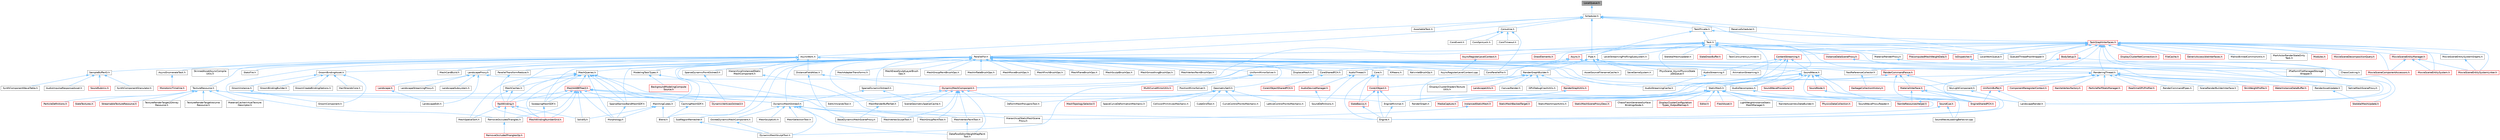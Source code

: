 digraph "LocalQueue.h"
{
 // INTERACTIVE_SVG=YES
 // LATEX_PDF_SIZE
  bgcolor="transparent";
  edge [fontname=Helvetica,fontsize=10,labelfontname=Helvetica,labelfontsize=10];
  node [fontname=Helvetica,fontsize=10,shape=box,height=0.2,width=0.4];
  Node1 [id="Node000001",label="LocalQueue.h",height=0.2,width=0.4,color="gray40", fillcolor="grey60", style="filled", fontcolor="black",tooltip=" "];
  Node1 -> Node2 [id="edge1_Node000001_Node000002",dir="back",color="steelblue1",style="solid",tooltip=" "];
  Node2 [id="Node000002",label="Scheduler.h",height=0.2,width=0.4,color="grey40", fillcolor="white", style="filled",URL="$d7/d7f/Scheduler_8h.html",tooltip=" "];
  Node2 -> Node3 [id="edge2_Node000002_Node000003",dir="back",color="steelblue1",style="solid",tooltip=" "];
  Node3 [id="Node000003",label="AsyncWork.h",height=0.2,width=0.4,color="grey40", fillcolor="white", style="filled",URL="$da/d9a/AsyncWork_8h.html",tooltip=" "];
  Node3 -> Node4 [id="edge3_Node000003_Node000004",dir="back",color="steelblue1",style="solid",tooltip=" "];
  Node4 [id="Node000004",label="AnimationStreaming.h",height=0.2,width=0.4,color="grey40", fillcolor="white", style="filled",URL="$d5/d44/AnimationStreaming_8h.html",tooltip=" "];
  Node3 -> Node5 [id="edge4_Node000003_Node000005",dir="back",color="steelblue1",style="solid",tooltip=" "];
  Node5 [id="Node000005",label="AsyncEnumerateTask.h",height=0.2,width=0.4,color="grey40", fillcolor="white", style="filled",URL="$d5/d71/AsyncEnumerateTask_8h.html",tooltip=" "];
  Node5 -> Node6 [id="edge5_Node000005_Node000006",dir="back",color="steelblue1",style="solid",tooltip=" "];
  Node6 [id="Node000006",label="MonotonicTimeline.h",height=0.2,width=0.4,color="red", fillcolor="#FFF0F0", style="filled",URL="$d9/dfd/MonotonicTimeline_8h.html",tooltip=" "];
  Node3 -> Node8 [id="edge6_Node000003_Node000008",dir="back",color="steelblue1",style="solid",tooltip=" "];
  Node8 [id="Node000008",label="AudioDecompress.h",height=0.2,width=0.4,color="grey40", fillcolor="white", style="filled",URL="$d9/dfd/AudioDecompress_8h.html",tooltip=" "];
  Node8 -> Node9 [id="edge7_Node000008_Node000009",dir="back",color="steelblue1",style="solid",tooltip=" "];
  Node9 [id="Node000009",label="SoundWaveProxyReader.h",height=0.2,width=0.4,color="grey40", fillcolor="white", style="filled",URL="$d1/d23/SoundWaveProxyReader_8h.html",tooltip=" "];
  Node3 -> Node10 [id="edge8_Node000003_Node000010",dir="back",color="steelblue1",style="solid",tooltip=" "];
  Node10 [id="Node000010",label="AudioStreaming.h",height=0.2,width=0.4,color="grey40", fillcolor="white", style="filled",URL="$db/d37/AudioStreaming_8h.html",tooltip=" "];
  Node10 -> Node11 [id="edge9_Node000010_Node000011",dir="back",color="steelblue1",style="solid",tooltip=" "];
  Node11 [id="Node000011",label="AudioStreamingCache.h",height=0.2,width=0.4,color="grey40", fillcolor="white", style="filled",URL="$d2/dc1/AudioStreamingCache_8h.html",tooltip=" "];
  Node3 -> Node11 [id="edge10_Node000003_Node000011",dir="back",color="steelblue1",style="solid",tooltip=" "];
  Node3 -> Node12 [id="edge11_Node000003_Node000012",dir="back",color="steelblue1",style="solid",tooltip=" "];
  Node12 [id="Node000012",label="Core.h",height=0.2,width=0.4,color="grey40", fillcolor="white", style="filled",URL="$d6/dd7/Core_8h.html",tooltip=" "];
  Node12 -> Node13 [id="edge12_Node000012_Node000013",dir="back",color="steelblue1",style="solid",tooltip=" "];
  Node13 [id="Node000013",label="CoreUObject.h",height=0.2,width=0.4,color="red", fillcolor="#FFF0F0", style="filled",URL="$d0/ded/CoreUObject_8h.html",tooltip=" "];
  Node13 -> Node14 [id="edge13_Node000013_Node000014",dir="back",color="steelblue1",style="solid",tooltip=" "];
  Node14 [id="Node000014",label="Engine.h",height=0.2,width=0.4,color="grey40", fillcolor="white", style="filled",URL="$d1/d34/Public_2Engine_8h.html",tooltip=" "];
  Node13 -> Node15 [id="edge14_Node000013_Node000015",dir="back",color="steelblue1",style="solid",tooltip=" "];
  Node15 [id="Node000015",label="EngineMinimal.h",height=0.2,width=0.4,color="grey40", fillcolor="white", style="filled",URL="$d0/d2c/EngineMinimal_8h.html",tooltip=" "];
  Node15 -> Node14 [id="edge15_Node000015_Node000014",dir="back",color="steelblue1",style="solid",tooltip=" "];
  Node13 -> Node16 [id="edge16_Node000013_Node000016",dir="back",color="steelblue1",style="solid",tooltip=" "];
  Node16 [id="Node000016",label="SlateBasics.h",height=0.2,width=0.4,color="red", fillcolor="#FFF0F0", style="filled",URL="$da/d2f/SlateBasics_8h.html",tooltip=" "];
  Node16 -> Node14 [id="edge17_Node000016_Node000014",dir="back",color="steelblue1",style="solid",tooltip=" "];
  Node12 -> Node14 [id="edge18_Node000012_Node000014",dir="back",color="steelblue1",style="solid",tooltip=" "];
  Node12 -> Node16 [id="edge19_Node000012_Node000016",dir="back",color="steelblue1",style="solid",tooltip=" "];
  Node3 -> Node21 [id="edge20_Node000003_Node000021",dir="back",color="steelblue1",style="solid",tooltip=" "];
  Node21 [id="Node000021",label="CoreSharedPCH.h",height=0.2,width=0.4,color="grey40", fillcolor="white", style="filled",URL="$d8/de5/CoreSharedPCH_8h.html",tooltip=" "];
  Node21 -> Node22 [id="edge21_Node000021_Node000022",dir="back",color="steelblue1",style="solid",tooltip=" "];
  Node22 [id="Node000022",label="CoreUObjectSharedPCH.h",height=0.2,width=0.4,color="red", fillcolor="#FFF0F0", style="filled",URL="$de/d2f/CoreUObjectSharedPCH_8h.html",tooltip=" "];
  Node3 -> Node26 [id="edge22_Node000003_Node000026",dir="back",color="steelblue1",style="solid",tooltip=" "];
  Node26 [id="Node000026",label="DistanceFieldAtlas.h",height=0.2,width=0.4,color="grey40", fillcolor="white", style="filled",URL="$df/def/DistanceFieldAtlas_8h.html",tooltip=" "];
  Node26 -> Node27 [id="edge23_Node000026_Node000027",dir="back",color="steelblue1",style="solid",tooltip=" "];
  Node27 [id="Node000027",label="BaseDynamicMeshSceneProxy.h",height=0.2,width=0.4,color="grey40", fillcolor="white", style="filled",URL="$d2/dee/BaseDynamicMeshSceneProxy_8h.html",tooltip=" "];
  Node26 -> Node28 [id="edge24_Node000026_Node000028",dir="back",color="steelblue1",style="solid",tooltip=" "];
  Node28 [id="Node000028",label="DynamicMeshComponent.h",height=0.2,width=0.4,color="red", fillcolor="#FFF0F0", style="filled",URL="$d8/d66/DynamicMeshComponent_8h.html",tooltip=" "];
  Node28 -> Node29 [id="edge25_Node000028_Node000029",dir="back",color="steelblue1",style="solid",tooltip=" "];
  Node29 [id="Node000029",label="DataflowEditorWeightMapPaint\lTool.h",height=0.2,width=0.4,color="grey40", fillcolor="white", style="filled",URL="$db/d46/DataflowEditorWeightMapPaintTool_8h.html",tooltip=" "];
  Node28 -> Node30 [id="edge26_Node000028_Node000030",dir="back",color="steelblue1",style="solid",tooltip=" "];
  Node30 [id="Node000030",label="DeformMeshPolygonsTool.h",height=0.2,width=0.4,color="grey40", fillcolor="white", style="filled",URL="$db/d72/DeformMeshPolygonsTool_8h.html",tooltip=" "];
  Node28 -> Node38 [id="edge27_Node000028_Node000038",dir="back",color="steelblue1",style="solid",tooltip=" "];
  Node38 [id="Node000038",label="EditUVIslandsTool.h",height=0.2,width=0.4,color="grey40", fillcolor="white", style="filled",URL="$d0/de4/EditUVIslandsTool_8h.html",tooltip=" "];
  Node28 -> Node39 [id="edge28_Node000028_Node000039",dir="back",color="steelblue1",style="solid",tooltip=" "];
  Node39 [id="Node000039",label="MeshGroupPaintTool.h",height=0.2,width=0.4,color="grey40", fillcolor="white", style="filled",URL="$dd/d04/MeshGroupPaintTool_8h.html",tooltip=" "];
  Node28 -> Node40 [id="edge29_Node000028_Node000040",dir="back",color="steelblue1",style="solid",tooltip=" "];
  Node40 [id="Node000040",label="MeshRenderBufferSet.h",height=0.2,width=0.4,color="grey40", fillcolor="white", style="filled",URL="$de/dc2/MeshRenderBufferSet_8h.html",tooltip=" "];
  Node40 -> Node27 [id="edge30_Node000040_Node000027",dir="back",color="steelblue1",style="solid",tooltip=" "];
  Node28 -> Node45 [id="edge31_Node000028_Node000045",dir="back",color="steelblue1",style="solid",tooltip=" "];
  Node45 [id="Node000045",label="MeshVertexPaintTool.h",height=0.2,width=0.4,color="grey40", fillcolor="white", style="filled",URL="$db/d74/MeshVertexPaintTool_8h.html",tooltip=" "];
  Node45 -> Node29 [id="edge32_Node000045_Node000029",dir="back",color="steelblue1",style="solid",tooltip=" "];
  Node28 -> Node46 [id="edge33_Node000028_Node000046",dir="back",color="steelblue1",style="solid",tooltip=" "];
  Node46 [id="Node000046",label="MeshVertexSculptTool.h",height=0.2,width=0.4,color="grey40", fillcolor="white", style="filled",URL="$dc/da6/MeshVertexSculptTool_8h.html",tooltip=" "];
  Node28 -> Node99 [id="edge34_Node000028_Node000099",dir="back",color="steelblue1",style="solid",tooltip=" "];
  Node99 [id="Node000099",label="SceneGeometrySpatialCache.h",height=0.2,width=0.4,color="grey40", fillcolor="white", style="filled",URL="$d6/d6f/SceneGeometrySpatialCache_8h.html",tooltip=" "];
  Node3 -> Node100 [id="edge35_Node000003_Node000100",dir="back",color="steelblue1",style="solid",tooltip=" "];
  Node100 [id="Node000100",label="GroomBindingAsset.h",height=0.2,width=0.4,color="grey40", fillcolor="white", style="filled",URL="$de/d26/GroomBindingAsset_8h.html",tooltip=" "];
  Node100 -> Node101 [id="edge36_Node000100_Node000101",dir="back",color="steelblue1",style="solid",tooltip=" "];
  Node101 [id="Node000101",label="GroomBindingBuilder.h",height=0.2,width=0.4,color="grey40", fillcolor="white", style="filled",URL="$d2/d2f/GroomBindingBuilder_8h.html",tooltip=" "];
  Node100 -> Node102 [id="edge37_Node000100_Node000102",dir="back",color="steelblue1",style="solid",tooltip=" "];
  Node102 [id="Node000102",label="GroomComponent.h",height=0.2,width=0.4,color="grey40", fillcolor="white", style="filled",URL="$de/d2e/GroomComponent_8h.html",tooltip=" "];
  Node100 -> Node103 [id="edge38_Node000100_Node000103",dir="back",color="steelblue1",style="solid",tooltip=" "];
  Node103 [id="Node000103",label="GroomCreateBindingOptions.h",height=0.2,width=0.4,color="grey40", fillcolor="white", style="filled",URL="$d5/dba/GroomCreateBindingOptions_8h.html",tooltip=" "];
  Node100 -> Node104 [id="edge39_Node000100_Node000104",dir="back",color="steelblue1",style="solid",tooltip=" "];
  Node104 [id="Node000104",label="GroomInstance.h",height=0.2,width=0.4,color="grey40", fillcolor="white", style="filled",URL="$dd/d47/GroomInstance_8h.html",tooltip=" "];
  Node104 -> Node102 [id="edge40_Node000104_Node000102",dir="back",color="steelblue1",style="solid",tooltip=" "];
  Node100 -> Node105 [id="edge41_Node000100_Node000105",dir="back",color="steelblue1",style="solid",tooltip=" "];
  Node105 [id="Node000105",label="HairStrandsCore.h",height=0.2,width=0.4,color="grey40", fillcolor="white", style="filled",URL="$d7/def/HairStrandsCore_8h.html",tooltip=" "];
  Node3 -> Node106 [id="edge42_Node000003_Node000106",dir="back",color="steelblue1",style="solid",tooltip=" "];
  Node106 [id="Node000106",label="HierarchicalInstancedStatic\lMeshComponent.h",height=0.2,width=0.4,color="grey40", fillcolor="white", style="filled",URL="$d3/ddb/HierarchicalInstancedStaticMeshComponent_8h.html",tooltip=" "];
  Node106 -> Node107 [id="edge43_Node000106_Node000107",dir="back",color="steelblue1",style="solid",tooltip=" "];
  Node107 [id="Node000107",label="HierarchicalStaticMeshScene\lProxy.h",height=0.2,width=0.4,color="grey40", fillcolor="white", style="filled",URL="$d3/d4d/HierarchicalStaticMeshSceneProxy_8h.html",tooltip=" "];
  Node3 -> Node108 [id="edge44_Node000003_Node000108",dir="back",color="steelblue1",style="solid",tooltip=" "];
  Node108 [id="Node000108",label="LandscapeProxy.h",height=0.2,width=0.4,color="grey40", fillcolor="white", style="filled",URL="$db/dae/LandscapeProxy_8h.html",tooltip=" "];
  Node108 -> Node109 [id="edge45_Node000108_Node000109",dir="back",color="steelblue1",style="solid",tooltip=" "];
  Node109 [id="Node000109",label="Landscape.h",height=0.2,width=0.4,color="red", fillcolor="#FFF0F0", style="filled",URL="$d5/dd6/Landscape_8h.html",tooltip=" "];
  Node109 -> Node110 [id="edge46_Node000109_Node000110",dir="back",color="steelblue1",style="solid",tooltip=" "];
  Node110 [id="Node000110",label="LandscapeEdit.h",height=0.2,width=0.4,color="grey40", fillcolor="white", style="filled",URL="$df/d61/LandscapeEdit_8h.html",tooltip=" "];
  Node108 -> Node110 [id="edge47_Node000108_Node000110",dir="back",color="steelblue1",style="solid",tooltip=" "];
  Node108 -> Node115 [id="edge48_Node000108_Node000115",dir="back",color="steelblue1",style="solid",tooltip=" "];
  Node115 [id="Node000115",label="LandscapeRender.h",height=0.2,width=0.4,color="grey40", fillcolor="white", style="filled",URL="$df/d67/LandscapeRender_8h.html",tooltip=" "];
  Node108 -> Node116 [id="edge49_Node000108_Node000116",dir="back",color="steelblue1",style="solid",tooltip=" "];
  Node116 [id="Node000116",label="LandscapeStreamingProxy.h",height=0.2,width=0.4,color="grey40", fillcolor="white", style="filled",URL="$de/d5a/LandscapeStreamingProxy_8h.html",tooltip=" "];
  Node108 -> Node117 [id="edge50_Node000108_Node000117",dir="back",color="steelblue1",style="solid",tooltip=" "];
  Node117 [id="Node000117",label="LandscapeSubsystem.h",height=0.2,width=0.4,color="grey40", fillcolor="white", style="filled",URL="$d7/ddd/LandscapeSubsystem_8h.html",tooltip=" "];
  Node3 -> Node118 [id="edge51_Node000003_Node000118",dir="back",color="steelblue1",style="solid",tooltip=" "];
  Node118 [id="Node000118",label="MeshCardBuild.h",height=0.2,width=0.4,color="grey40", fillcolor="white", style="filled",URL="$d8/df6/MeshCardBuild_8h.html",tooltip=" "];
  Node3 -> Node119 [id="edge52_Node000003_Node000119",dir="back",color="steelblue1",style="solid",tooltip=" "];
  Node119 [id="Node000119",label="ModelingTaskTypes.h",height=0.2,width=0.4,color="grey40", fillcolor="white", style="filled",URL="$d0/dd2/ModelingTaskTypes_8h.html",tooltip=" "];
  Node119 -> Node120 [id="edge53_Node000119_Node000120",dir="back",color="steelblue1",style="solid",tooltip=" "];
  Node120 [id="Node000120",label="BackgroundModelingCompute\lSource.h",height=0.2,width=0.4,color="red", fillcolor="#FFF0F0", style="filled",URL="$d4/da3/BackgroundModelingComputeSource_8h.html",tooltip=" "];
  Node119 -> Node38 [id="edge54_Node000119_Node000038",dir="back",color="steelblue1",style="solid",tooltip=" "];
  Node3 -> Node121 [id="edge55_Node000003_Node000121",dir="back",color="steelblue1",style="solid",tooltip=" "];
  Node121 [id="Node000121",label="RenderAssetUpdate.h",height=0.2,width=0.4,color="grey40", fillcolor="white", style="filled",URL="$df/da4/RenderAssetUpdate_8h.html",tooltip=" "];
  Node121 -> Node122 [id="edge56_Node000121_Node000122",dir="back",color="steelblue1",style="solid",tooltip=" "];
  Node122 [id="Node000122",label="SkeletalMeshUpdate.h",height=0.2,width=0.4,color="red", fillcolor="#FFF0F0", style="filled",URL="$df/d79/SkeletalMeshUpdate_8h.html",tooltip=" "];
  Node3 -> Node124 [id="edge57_Node000003_Node000124",dir="back",color="steelblue1",style="solid",tooltip=" "];
  Node124 [id="Node000124",label="SampleBufferIO.h",height=0.2,width=0.4,color="grey40", fillcolor="white", style="filled",URL="$df/d39/SampleBufferIO_8h.html",tooltip=" "];
  Node124 -> Node125 [id="edge58_Node000124_Node000125",dir="back",color="steelblue1",style="solid",tooltip=" "];
  Node125 [id="Node000125",label="AudioImpulseResponseAsset.h",height=0.2,width=0.4,color="grey40", fillcolor="white", style="filled",URL="$d5/d37/AudioImpulseResponseAsset_8h.html",tooltip=" "];
  Node124 -> Node126 [id="edge59_Node000124_Node000126",dir="back",color="steelblue1",style="solid",tooltip=" "];
  Node126 [id="Node000126",label="SoundSubmix.h",height=0.2,width=0.4,color="red", fillcolor="#FFF0F0", style="filled",URL="$d9/db4/SoundSubmix_8h.html",tooltip=" "];
  Node124 -> Node136 [id="edge60_Node000124_Node000136",dir="back",color="steelblue1",style="solid",tooltip=" "];
  Node136 [id="Node000136",label="SynthComponentGranulator.h",height=0.2,width=0.4,color="grey40", fillcolor="white", style="filled",URL="$d0/d29/SynthComponentGranulator_8h.html",tooltip=" "];
  Node124 -> Node137 [id="edge61_Node000124_Node000137",dir="back",color="steelblue1",style="solid",tooltip=" "];
  Node137 [id="Node000137",label="SynthComponentWaveTable.h",height=0.2,width=0.4,color="grey40", fillcolor="white", style="filled",URL="$d5/d08/SynthComponentWaveTable_8h.html",tooltip=" "];
  Node3 -> Node138 [id="edge62_Node000003_Node000138",dir="back",color="steelblue1",style="solid",tooltip=" "];
  Node138 [id="Node000138",label="SkinnedAssetAsyncCompile\lUtils.h",height=0.2,width=0.4,color="grey40", fillcolor="white", style="filled",URL="$d0/dc7/SkinnedAssetAsyncCompileUtils_8h.html",tooltip=" "];
  Node3 -> Node139 [id="edge63_Node000003_Node000139",dir="back",color="steelblue1",style="solid",tooltip=" "];
  Node139 [id="Node000139",label="SoundWave.h",height=0.2,width=0.4,color="grey40", fillcolor="white", style="filled",URL="$d3/d6d/SoundWave_8h.html",tooltip=" "];
  Node139 -> Node8 [id="edge64_Node000139_Node000008",dir="back",color="steelblue1",style="solid",tooltip=" "];
  Node139 -> Node11 [id="edge65_Node000139_Node000011",dir="back",color="steelblue1",style="solid",tooltip=" "];
  Node139 -> Node15 [id="edge66_Node000139_Node000015",dir="back",color="steelblue1",style="solid",tooltip=" "];
  Node139 -> Node24 [id="edge67_Node000139_Node000024",dir="back",color="steelblue1",style="solid",tooltip=" "];
  Node24 [id="Node000024",label="EngineSharedPCH.h",height=0.2,width=0.4,color="red", fillcolor="#FFF0F0", style="filled",URL="$dc/dbb/EngineSharedPCH_8h.html",tooltip=" "];
  Node139 -> Node140 [id="edge68_Node000139_Node000140",dir="back",color="steelblue1",style="solid",tooltip=" "];
  Node140 [id="Node000140",label="SoundCue.h",height=0.2,width=0.4,color="red", fillcolor="#FFF0F0", style="filled",URL="$d8/d0b/SoundCue_8h.html",tooltip=" "];
  Node140 -> Node14 [id="edge69_Node000140_Node000014",dir="back",color="steelblue1",style="solid",tooltip=" "];
  Node140 -> Node142 [id="edge70_Node000140_Node000142",dir="back",color="steelblue1",style="solid",tooltip=" "];
  Node142 [id="Node000142",label="SoundWaveLoadingBehavior.cpp",height=0.2,width=0.4,color="grey40", fillcolor="white", style="filled",URL="$d7/d95/SoundWaveLoadingBehavior_8cpp.html",tooltip=" "];
  Node139 -> Node143 [id="edge71_Node000139_Node000143",dir="back",color="steelblue1",style="solid",tooltip=" "];
  Node143 [id="Node000143",label="SoundNode.h",height=0.2,width=0.4,color="red", fillcolor="#FFF0F0", style="filled",URL="$da/d8b/SoundNode_8h.html",tooltip=" "];
  Node143 -> Node140 [id="edge72_Node000143_Node000140",dir="back",color="steelblue1",style="solid",tooltip=" "];
  Node139 -> Node142 [id="edge73_Node000139_Node000142",dir="back",color="steelblue1",style="solid",tooltip=" "];
  Node139 -> Node167 [id="edge74_Node000139_Node000167",dir="back",color="steelblue1",style="solid",tooltip=" "];
  Node167 [id="Node000167",label="SoundWaveProcedural.h",height=0.2,width=0.4,color="red", fillcolor="#FFF0F0", style="filled",URL="$d8/d4f/SoundWaveProcedural_8h.html",tooltip=" "];
  Node3 -> Node173 [id="edge75_Node000003_Node000173",dir="back",color="steelblue1",style="solid",tooltip=" "];
  Node173 [id="Node000173",label="StaticMesh.h",height=0.2,width=0.4,color="grey40", fillcolor="white", style="filled",URL="$dc/d8f/StaticMesh_8h.html",tooltip=" "];
  Node173 -> Node174 [id="edge76_Node000173_Node000174",dir="back",color="steelblue1",style="solid",tooltip=" "];
  Node174 [id="Node000174",label="ChaosFleshGenerateSurface\lBindingsNode.h",height=0.2,width=0.4,color="grey40", fillcolor="white", style="filled",URL="$db/dca/ChaosFleshGenerateSurfaceBindingsNode_8h.html",tooltip=" "];
  Node173 -> Node175 [id="edge77_Node000173_Node000175",dir="back",color="steelblue1",style="solid",tooltip=" "];
  Node175 [id="Node000175",label="DisplayClusterConfiguration\lTypes_OutputRemap.h",height=0.2,width=0.4,color="red", fillcolor="#FFF0F0", style="filled",URL="$d9/d4f/DisplayClusterConfigurationTypes__OutputRemap_8h.html",tooltip=" "];
  Node173 -> Node186 [id="edge78_Node000173_Node000186",dir="back",color="steelblue1",style="solid",tooltip=" "];
  Node186 [id="Node000186",label="Editor.h",height=0.2,width=0.4,color="red", fillcolor="#FFF0F0", style="filled",URL="$de/d6e/Editor_8h.html",tooltip=" "];
  Node173 -> Node15 [id="edge79_Node000173_Node000015",dir="back",color="steelblue1",style="solid",tooltip=" "];
  Node173 -> Node24 [id="edge80_Node000173_Node000024",dir="back",color="steelblue1",style="solid",tooltip=" "];
  Node173 -> Node415 [id="edge81_Node000173_Node000415",dir="back",color="steelblue1",style="solid",tooltip=" "];
  Node415 [id="Node000415",label="FleshAsset.h",height=0.2,width=0.4,color="red", fillcolor="#FFF0F0", style="filled",URL="$d7/d5c/FleshAsset_8h.html",tooltip=" "];
  Node173 -> Node423 [id="edge82_Node000173_Node000423",dir="back",color="steelblue1",style="solid",tooltip=" "];
  Node423 [id="Node000423",label="InstancedStaticMesh.h",height=0.2,width=0.4,color="red", fillcolor="#FFF0F0", style="filled",URL="$dd/d89/InstancedStaticMesh_8h.html",tooltip=" "];
  Node423 -> Node107 [id="edge83_Node000423_Node000107",dir="back",color="steelblue1",style="solid",tooltip=" "];
  Node173 -> Node426 [id="edge84_Node000173_Node000426",dir="back",color="steelblue1",style="solid",tooltip=" "];
  Node426 [id="Node000426",label="LightWeightInstanceStatic\lMeshManager.h",height=0.2,width=0.4,color="grey40", fillcolor="white", style="filled",URL="$d4/d75/LightWeightInstanceStaticMeshManager_8h.html",tooltip=" "];
  Node173 -> Node427 [id="edge85_Node000173_Node000427",dir="back",color="steelblue1",style="solid",tooltip=" "];
  Node427 [id="Node000427",label="NaniteAssemblyDataBuilder.h",height=0.2,width=0.4,color="grey40", fillcolor="white", style="filled",URL="$d4/d5c/NaniteAssemblyDataBuilder_8h.html",tooltip=" "];
  Node173 -> Node428 [id="edge86_Node000173_Node000428",dir="back",color="steelblue1",style="solid",tooltip=" "];
  Node428 [id="Node000428",label="NaniteResourcesHelper.h",height=0.2,width=0.4,color="red", fillcolor="#FFF0F0", style="filled",URL="$dc/d48/NaniteResourcesHelper_8h.html",tooltip=" "];
  Node428 -> Node428 [id="edge87_Node000428_Node000428",dir="back",color="steelblue1",style="solid",tooltip=" "];
  Node173 -> Node430 [id="edge88_Node000173_Node000430",dir="back",color="steelblue1",style="solid",tooltip=" "];
  Node430 [id="Node000430",label="PhysicsDataCollection.h",height=0.2,width=0.4,color="red", fillcolor="#FFF0F0", style="filled",URL="$d0/de2/PhysicsDataCollection_8h.html",tooltip=" "];
  Node173 -> Node431 [id="edge89_Node000173_Node000431",dir="back",color="steelblue1",style="solid",tooltip=" "];
  Node431 [id="Node000431",label="StaticMeshBackedTarget.h",height=0.2,width=0.4,color="red", fillcolor="#FFF0F0", style="filled",URL="$db/d72/StaticMeshBackedTarget_8h.html",tooltip=" "];
  Node173 -> Node432 [id="edge90_Node000173_Node000432",dir="back",color="steelblue1",style="solid",tooltip=" "];
  Node432 [id="Node000432",label="StaticMeshImportUtils.h",height=0.2,width=0.4,color="grey40", fillcolor="white", style="filled",URL="$df/db9/StaticMeshImportUtils_8h.html",tooltip=" "];
  Node173 -> Node433 [id="edge91_Node000173_Node000433",dir="back",color="steelblue1",style="solid",tooltip=" "];
  Node433 [id="Node000433",label="StaticMeshSceneProxyDesc.h",height=0.2,width=0.4,color="red", fillcolor="#FFF0F0", style="filled",URL="$d0/d31/StaticMeshSceneProxyDesc_8h.html",tooltip=" "];
  Node3 -> Node435 [id="edge92_Node000003_Node000435",dir="back",color="steelblue1",style="solid",tooltip=" "];
  Node435 [id="Node000435",label="StatsFile.h",height=0.2,width=0.4,color="grey40", fillcolor="white", style="filled",URL="$d7/d3b/StatsFile_8h.html",tooltip=" "];
  Node3 -> Node436 [id="edge93_Node000003_Node000436",dir="back",color="steelblue1",style="solid",tooltip=" "];
  Node436 [id="Node000436",label="TextureResource.h",height=0.2,width=0.4,color="grey40", fillcolor="white", style="filled",URL="$dd/df3/TextureResource_8h.html",tooltip=" "];
  Node436 -> Node14 [id="edge94_Node000436_Node000014",dir="back",color="steelblue1",style="solid",tooltip=" "];
  Node436 -> Node15 [id="edge95_Node000436_Node000015",dir="back",color="steelblue1",style="solid",tooltip=" "];
  Node436 -> Node24 [id="edge96_Node000436_Node000024",dir="back",color="steelblue1",style="solid",tooltip=" "];
  Node436 -> Node437 [id="edge97_Node000436_Node000437",dir="back",color="steelblue1",style="solid",tooltip=" "];
  Node437 [id="Node000437",label="MaterialCacheVirtualTexture\lDescriptor.h",height=0.2,width=0.4,color="grey40", fillcolor="white", style="filled",URL="$d7/d4c/MaterialCacheVirtualTextureDescriptor_8h.html",tooltip=" "];
  Node436 -> Node438 [id="edge98_Node000436_Node000438",dir="back",color="steelblue1",style="solid",tooltip=" "];
  Node438 [id="Node000438",label="ParticleDefinitions.h",height=0.2,width=0.4,color="red", fillcolor="#FFF0F0", style="filled",URL="$db/dde/ParticleDefinitions_8h.html",tooltip=" "];
  Node436 -> Node439 [id="edge99_Node000436_Node000439",dir="back",color="steelblue1",style="solid",tooltip=" "];
  Node439 [id="Node000439",label="SlateTextures.h",height=0.2,width=0.4,color="red", fillcolor="#FFF0F0", style="filled",URL="$df/d06/SlateTextures_8h.html",tooltip=" "];
  Node436 -> Node443 [id="edge100_Node000436_Node000443",dir="back",color="steelblue1",style="solid",tooltip=" "];
  Node443 [id="Node000443",label="StreamableTextureResource.h",height=0.2,width=0.4,color="red", fillcolor="#FFF0F0", style="filled",URL="$dd/d72/StreamableTextureResource_8h.html",tooltip=" "];
  Node436 -> Node445 [id="edge101_Node000436_Node000445",dir="back",color="steelblue1",style="solid",tooltip=" "];
  Node445 [id="Node000445",label="TextureRenderTarget2DArray\lResource.h",height=0.2,width=0.4,color="grey40", fillcolor="white", style="filled",URL="$dc/df2/TextureRenderTarget2DArrayResource_8h.html",tooltip=" "];
  Node436 -> Node446 [id="edge102_Node000436_Node000446",dir="back",color="steelblue1",style="solid",tooltip=" "];
  Node446 [id="Node000446",label="TextureRenderTargetVolume\lResource.h",height=0.2,width=0.4,color="grey40", fillcolor="white", style="filled",URL="$d0/df7/TextureRenderTargetVolumeResource_8h.html",tooltip=" "];
  Node2 -> Node447 [id="edge103_Node000002_Node000447",dir="back",color="steelblue1",style="solid",tooltip=" "];
  Node447 [id="Node000447",label="AwaitableTask.h",height=0.2,width=0.4,color="grey40", fillcolor="white", style="filled",URL="$d0/de4/AwaitableTask_8h.html",tooltip=" "];
  Node2 -> Node448 [id="edge104_Node000002_Node000448",dir="back",color="steelblue1",style="solid",tooltip=" "];
  Node448 [id="Node000448",label="Coroutine.h",height=0.2,width=0.4,color="grey40", fillcolor="white", style="filled",URL="$d9/dfc/Coroutine_8h.html",tooltip=" "];
  Node448 -> Node449 [id="edge105_Node000448_Node000449",dir="back",color="steelblue1",style="solid",tooltip=" "];
  Node449 [id="Node000449",label="CoroEvent.h",height=0.2,width=0.4,color="grey40", fillcolor="white", style="filled",URL="$d3/d4f/CoroEvent_8h.html",tooltip=" "];
  Node448 -> Node450 [id="edge106_Node000448_Node000450",dir="back",color="steelblue1",style="solid",tooltip=" "];
  Node450 [id="Node000450",label="CoroParallelFor.h",height=0.2,width=0.4,color="grey40", fillcolor="white", style="filled",URL="$d2/d05/CoroParallelFor_8h.html",tooltip=" "];
  Node448 -> Node451 [id="edge107_Node000448_Node000451",dir="back",color="steelblue1",style="solid",tooltip=" "];
  Node451 [id="Node000451",label="CoroSpinLock.h",height=0.2,width=0.4,color="grey40", fillcolor="white", style="filled",URL="$dc/db7/CoroSpinLock_8h.html",tooltip=" "];
  Node448 -> Node452 [id="edge108_Node000448_Node000452",dir="back",color="steelblue1",style="solid",tooltip=" "];
  Node452 [id="Node000452",label="CoroTimeout.h",height=0.2,width=0.4,color="grey40", fillcolor="white", style="filled",URL="$d5/d68/CoroTimeout_8h.html",tooltip=" "];
  Node2 -> Node453 [id="edge109_Node000002_Node000453",dir="back",color="steelblue1",style="solid",tooltip=" "];
  Node453 [id="Node000453",label="LocalWorkQueue.h",height=0.2,width=0.4,color="grey40", fillcolor="white", style="filled",URL="$d7/d67/LocalWorkQueue_8h.html",tooltip=" "];
  Node2 -> Node454 [id="edge110_Node000002_Node000454",dir="back",color="steelblue1",style="solid",tooltip=" "];
  Node454 [id="Node000454",label="ParallelFor.h",height=0.2,width=0.4,color="grey40", fillcolor="white", style="filled",URL="$d2/da1/ParallelFor_8h.html",tooltip=" "];
  Node454 -> Node455 [id="edge111_Node000454_Node000455",dir="back",color="steelblue1",style="solid",tooltip=" "];
  Node455 [id="Node000455",label="AsyncRegisterLevelContext.cpp",height=0.2,width=0.4,color="grey40", fillcolor="white", style="filled",URL="$da/df8/AsyncRegisterLevelContext_8cpp.html",tooltip=" "];
  Node454 -> Node456 [id="edge112_Node000454_Node000456",dir="back",color="steelblue1",style="solid",tooltip=" "];
  Node456 [id="Node000456",label="Blend.h",height=0.2,width=0.4,color="grey40", fillcolor="white", style="filled",URL="$d4/d80/Blend_8h.html",tooltip=" "];
  Node454 -> Node457 [id="edge113_Node000454_Node000457",dir="back",color="steelblue1",style="solid",tooltip=" "];
  Node457 [id="Node000457",label="CachingMeshSDF.h",height=0.2,width=0.4,color="grey40", fillcolor="white", style="filled",URL="$d3/de9/CachingMeshSDF_8h.html",tooltip=" "];
  Node457 -> Node456 [id="edge114_Node000457_Node000456",dir="back",color="steelblue1",style="solid",tooltip=" "];
  Node454 -> Node21 [id="edge115_Node000454_Node000021",dir="back",color="steelblue1",style="solid",tooltip=" "];
  Node454 -> Node450 [id="edge116_Node000454_Node000450",dir="back",color="steelblue1",style="solid",tooltip=" "];
  Node454 -> Node458 [id="edge117_Node000454_Node000458",dir="back",color="steelblue1",style="solid",tooltip=" "];
  Node458 [id="Node000458",label="DisplaceMesh.h",height=0.2,width=0.4,color="grey40", fillcolor="white", style="filled",URL="$da/df2/DisplaceMesh_8h.html",tooltip=" "];
  Node454 -> Node459 [id="edge118_Node000454_Node000459",dir="back",color="steelblue1",style="solid",tooltip=" "];
  Node459 [id="Node000459",label="DynamicMeshOctree3.h",height=0.2,width=0.4,color="grey40", fillcolor="white", style="filled",URL="$d8/d9f/DynamicMeshOctree3_8h.html",tooltip=" "];
  Node459 -> Node29 [id="edge119_Node000459_Node000029",dir="back",color="steelblue1",style="solid",tooltip=" "];
  Node459 -> Node460 [id="edge120_Node000459_Node000460",dir="back",color="steelblue1",style="solid",tooltip=" "];
  Node460 [id="Node000460",label="DynamicMeshSculptTool.h",height=0.2,width=0.4,color="grey40", fillcolor="white", style="filled",URL="$d6/d16/DynamicMeshSculptTool_8h.html",tooltip=" "];
  Node459 -> Node39 [id="edge121_Node000459_Node000039",dir="back",color="steelblue1",style="solid",tooltip=" "];
  Node459 -> Node461 [id="edge122_Node000459_Node000461",dir="back",color="steelblue1",style="solid",tooltip=" "];
  Node461 [id="Node000461",label="MeshSculptUtil.h",height=0.2,width=0.4,color="grey40", fillcolor="white", style="filled",URL="$dc/de1/MeshSculptUtil_8h.html",tooltip=" "];
  Node459 -> Node34 [id="edge123_Node000459_Node000034",dir="back",color="steelblue1",style="solid",tooltip=" "];
  Node34 [id="Node000034",label="MeshSelectionTool.h",height=0.2,width=0.4,color="grey40", fillcolor="white", style="filled",URL="$d8/d80/MeshSelectionTool_8h.html",tooltip=" "];
  Node459 -> Node45 [id="edge124_Node000459_Node000045",dir="back",color="steelblue1",style="solid",tooltip=" "];
  Node459 -> Node46 [id="edge125_Node000459_Node000046",dir="back",color="steelblue1",style="solid",tooltip=" "];
  Node459 -> Node462 [id="edge126_Node000459_Node000462",dir="back",color="steelblue1",style="solid",tooltip=" "];
  Node462 [id="Node000462",label="OctreeDynamicMeshComponent.h",height=0.2,width=0.4,color="grey40", fillcolor="white", style="filled",URL="$d9/d19/OctreeDynamicMeshComponent_8h.html",tooltip=" "];
  Node462 -> Node460 [id="edge127_Node000462_Node000460",dir="back",color="steelblue1",style="solid",tooltip=" "];
  Node454 -> Node463 [id="edge128_Node000454_Node000463",dir="back",color="steelblue1",style="solid",tooltip=" "];
  Node463 [id="Node000463",label="FastReferenceCollector.h",height=0.2,width=0.4,color="grey40", fillcolor="white", style="filled",URL="$dd/d44/FastReferenceCollector_8h.html",tooltip=" "];
  Node463 -> Node464 [id="edge129_Node000463_Node000464",dir="back",color="steelblue1",style="solid",tooltip=" "];
  Node464 [id="Node000464",label="GarbageCollectionHistory.h",height=0.2,width=0.4,color="red", fillcolor="#FFF0F0", style="filled",URL="$d5/dee/GarbageCollectionHistory_8h.html",tooltip=" "];
  Node454 -> Node466 [id="edge130_Node000454_Node000466",dir="back",color="steelblue1",style="solid",tooltip=" "];
  Node466 [id="Node000466",label="GeometrySet3.h",height=0.2,width=0.4,color="grey40", fillcolor="white", style="filled",URL="$d2/d39/GeometrySet3_8h.html",tooltip=" "];
  Node466 -> Node467 [id="edge131_Node000466_Node000467",dir="back",color="steelblue1",style="solid",tooltip=" "];
  Node467 [id="Node000467",label="CollisionPrimitivesMechanic.h",height=0.2,width=0.4,color="grey40", fillcolor="white", style="filled",URL="$d7/d16/CollisionPrimitivesMechanic_8h.html",tooltip=" "];
  Node466 -> Node468 [id="edge132_Node000466_Node000468",dir="back",color="steelblue1",style="solid",tooltip=" "];
  Node468 [id="Node000468",label="CubeGridTool.h",height=0.2,width=0.4,color="grey40", fillcolor="white", style="filled",URL="$d3/d38/CubeGridTool_8h.html",tooltip=" "];
  Node466 -> Node469 [id="edge133_Node000466_Node000469",dir="back",color="steelblue1",style="solid",tooltip=" "];
  Node469 [id="Node000469",label="CurveControlPointsMechanic.h",height=0.2,width=0.4,color="grey40", fillcolor="white", style="filled",URL="$d4/d87/CurveControlPointsMechanic_8h.html",tooltip=" "];
  Node466 -> Node30 [id="edge134_Node000466_Node000030",dir="back",color="steelblue1",style="solid",tooltip=" "];
  Node466 -> Node470 [id="edge135_Node000466_Node000470",dir="back",color="steelblue1",style="solid",tooltip=" "];
  Node470 [id="Node000470",label="LatticeControlPointsMechanic.h",height=0.2,width=0.4,color="grey40", fillcolor="white", style="filled",URL="$d5/d7b/LatticeControlPointsMechanic_8h.html",tooltip=" "];
  Node466 -> Node471 [id="edge136_Node000466_Node000471",dir="back",color="steelblue1",style="solid",tooltip=" "];
  Node471 [id="Node000471",label="MeshTopologySelector.h",height=0.2,width=0.4,color="red", fillcolor="#FFF0F0", style="filled",URL="$d1/db0/MeshTopologySelector_8h.html",tooltip=" "];
  Node466 -> Node474 [id="edge137_Node000466_Node000474",dir="back",color="steelblue1",style="solid",tooltip=" "];
  Node474 [id="Node000474",label="SpaceCurveDeformationMechanic.h",height=0.2,width=0.4,color="grey40", fillcolor="white", style="filled",URL="$d0/d4d/SpaceCurveDeformationMechanic_8h.html",tooltip=" "];
  Node454 -> Node475 [id="edge138_Node000454_Node000475",dir="back",color="steelblue1",style="solid",tooltip=" "];
  Node475 [id="Node000475",label="KMeans.h",height=0.2,width=0.4,color="grey40", fillcolor="white", style="filled",URL="$df/d83/KMeans_8h.html",tooltip=" "];
  Node454 -> Node476 [id="edge139_Node000454_Node000476",dir="back",color="steelblue1",style="solid",tooltip=" "];
  Node476 [id="Node000476",label="KelvinletBrushOp.h",height=0.2,width=0.4,color="grey40", fillcolor="white", style="filled",URL="$d9/d5c/KelvinletBrushOp_8h.html",tooltip=" "];
  Node454 -> Node477 [id="edge140_Node000454_Node000477",dir="back",color="steelblue1",style="solid",tooltip=" "];
  Node477 [id="Node000477",label="MarchingCubes.h",height=0.2,width=0.4,color="grey40", fillcolor="white", style="filled",URL="$d8/d16/MarchingCubes_8h.html",tooltip=" "];
  Node477 -> Node456 [id="edge141_Node000477_Node000456",dir="back",color="steelblue1",style="solid",tooltip=" "];
  Node477 -> Node478 [id="edge142_Node000477_Node000478",dir="back",color="steelblue1",style="solid",tooltip=" "];
  Node478 [id="Node000478",label="Morphology.h",height=0.2,width=0.4,color="grey40", fillcolor="white", style="filled",URL="$d7/d60/Morphology_8h.html",tooltip=" "];
  Node477 -> Node479 [id="edge143_Node000477_Node000479",dir="back",color="steelblue1",style="solid",tooltip=" "];
  Node479 [id="Node000479",label="Solidify.h",height=0.2,width=0.4,color="grey40", fillcolor="white", style="filled",URL="$d0/ded/Solidify_8h.html",tooltip=" "];
  Node454 -> Node480 [id="edge144_Node000454_Node000480",dir="back",color="steelblue1",style="solid",tooltip=" "];
  Node480 [id="Node000480",label="MeshAdapterTransforms.h",height=0.2,width=0.4,color="grey40", fillcolor="white", style="filled",URL="$dd/da3/MeshAdapterTransforms_8h.html",tooltip=" "];
  Node454 -> Node481 [id="edge145_Node000454_Node000481",dir="back",color="steelblue1",style="solid",tooltip=" "];
  Node481 [id="Node000481",label="MeshCaches.h",height=0.2,width=0.4,color="grey40", fillcolor="white", style="filled",URL="$d4/d5e/MeshCaches_8h.html",tooltip=" "];
  Node481 -> Node482 [id="edge146_Node000481_Node000482",dir="back",color="steelblue1",style="solid",tooltip=" "];
  Node482 [id="Node000482",label="FastWinding.h",height=0.2,width=0.4,color="red", fillcolor="#FFF0F0", style="filled",URL="$d0/df7/FastWinding_8h.html",tooltip=" "];
  Node482 -> Node485 [id="edge147_Node000482_Node000485",dir="back",color="steelblue1",style="solid",tooltip=" "];
  Node485 [id="Node000485",label="MeshSpatialSort.h",height=0.2,width=0.4,color="grey40", fillcolor="white", style="filled",URL="$d5/d25/MeshSpatialSort_8h.html",tooltip=" "];
  Node482 -> Node486 [id="edge148_Node000482_Node000486",dir="back",color="steelblue1",style="solid",tooltip=" "];
  Node486 [id="Node000486",label="MeshWindingNumberGrid.h",height=0.2,width=0.4,color="red", fillcolor="#FFF0F0", style="filled",URL="$de/df0/MeshWindingNumberGrid_8h.html",tooltip=" "];
  Node482 -> Node488 [id="edge149_Node000482_Node000488",dir="back",color="steelblue1",style="solid",tooltip=" "];
  Node488 [id="Node000488",label="RemoveOccludedTriangles.h",height=0.2,width=0.4,color="grey40", fillcolor="white", style="filled",URL="$dc/d7b/RemoveOccludedTriangles_8h.html",tooltip=" "];
  Node488 -> Node489 [id="edge150_Node000488_Node000489",dir="back",color="steelblue1",style="solid",tooltip=" "];
  Node489 [id="Node000489",label="RemoveOccludedTrianglesOp.h",height=0.2,width=0.4,color="red", fillcolor="#FFF0F0", style="filled",URL="$d2/d39/RemoveOccludedTrianglesOp_8h.html",tooltip=" "];
  Node482 -> Node479 [id="edge151_Node000482_Node000479",dir="back",color="steelblue1",style="solid",tooltip=" "];
  Node481 -> Node486 [id="edge152_Node000481_Node000486",dir="back",color="steelblue1",style="solid",tooltip=" "];
  Node454 -> Node490 [id="edge153_Node000454_Node000490",dir="back",color="steelblue1",style="solid",tooltip=" "];
  Node490 [id="Node000490",label="MeshEraseSculptLayerBrush\lOps.h",height=0.2,width=0.4,color="grey40", fillcolor="white", style="filled",URL="$d3/dab/MeshEraseSculptLayerBrushOps_8h.html",tooltip=" "];
  Node454 -> Node491 [id="edge154_Node000454_Node000491",dir="back",color="steelblue1",style="solid",tooltip=" "];
  Node491 [id="Node000491",label="MeshGroupPaintBrushOps.h",height=0.2,width=0.4,color="grey40", fillcolor="white", style="filled",URL="$d4/df8/MeshGroupPaintBrushOps_8h.html",tooltip=" "];
  Node454 -> Node492 [id="edge155_Node000454_Node000492",dir="back",color="steelblue1",style="solid",tooltip=" "];
  Node492 [id="Node000492",label="MeshInflateBrushOps.h",height=0.2,width=0.4,color="grey40", fillcolor="white", style="filled",URL="$d7/d16/MeshInflateBrushOps_8h.html",tooltip=" "];
  Node454 -> Node493 [id="edge156_Node000454_Node000493",dir="back",color="steelblue1",style="solid",tooltip=" "];
  Node493 [id="Node000493",label="MeshMoveBrushOps.h",height=0.2,width=0.4,color="grey40", fillcolor="white", style="filled",URL="$dd/dcb/MeshMoveBrushOps_8h.html",tooltip=" "];
  Node454 -> Node494 [id="edge157_Node000454_Node000494",dir="back",color="steelblue1",style="solid",tooltip=" "];
  Node494 [id="Node000494",label="MeshPinchBrushOps.h",height=0.2,width=0.4,color="grey40", fillcolor="white", style="filled",URL="$dc/dbe/MeshPinchBrushOps_8h.html",tooltip=" "];
  Node454 -> Node495 [id="edge158_Node000454_Node000495",dir="back",color="steelblue1",style="solid",tooltip=" "];
  Node495 [id="Node000495",label="MeshPlaneBrushOps.h",height=0.2,width=0.4,color="grey40", fillcolor="white", style="filled",URL="$de/d05/MeshPlaneBrushOps_8h.html",tooltip=" "];
  Node454 -> Node496 [id="edge159_Node000454_Node000496",dir="back",color="steelblue1",style="solid",tooltip=" "];
  Node496 [id="Node000496",label="MeshQueries.h",height=0.2,width=0.4,color="grey40", fillcolor="white", style="filled",URL="$d1/d76/MeshQueries_8h.html",tooltip=" "];
  Node496 -> Node457 [id="edge160_Node000496_Node000457",dir="back",color="steelblue1",style="solid",tooltip=" "];
  Node496 -> Node459 [id="edge161_Node000496_Node000459",dir="back",color="steelblue1",style="solid",tooltip=" "];
  Node496 -> Node497 [id="edge162_Node000496_Node000497",dir="back",color="steelblue1",style="solid",tooltip=" "];
  Node497 [id="Node000497",label="DynamicVerticesOctree3.h",height=0.2,width=0.4,color="red", fillcolor="#FFF0F0", style="filled",URL="$df/d7e/DynamicVerticesOctree3_8h.html",tooltip=" "];
  Node496 -> Node482 [id="edge163_Node000496_Node000482",dir="back",color="steelblue1",style="solid",tooltip=" "];
  Node496 -> Node498 [id="edge164_Node000496_Node000498",dir="back",color="steelblue1",style="solid",tooltip=" "];
  Node498 [id="Node000498",label="MeshAABBTree3.h",height=0.2,width=0.4,color="red", fillcolor="#FFF0F0", style="filled",URL="$d8/d90/MeshAABBTree3_8h.html",tooltip=" "];
  Node498 -> Node457 [id="edge165_Node000498_Node000457",dir="back",color="steelblue1",style="solid",tooltip=" "];
  Node498 -> Node459 [id="edge166_Node000498_Node000459",dir="back",color="steelblue1",style="solid",tooltip=" "];
  Node498 -> Node497 [id="edge167_Node000498_Node000497",dir="back",color="steelblue1",style="solid",tooltip=" "];
  Node498 -> Node482 [id="edge168_Node000498_Node000482",dir="back",color="steelblue1",style="solid",tooltip=" "];
  Node498 -> Node486 [id="edge169_Node000498_Node000486",dir="back",color="steelblue1",style="solid",tooltip=" "];
  Node498 -> Node478 [id="edge170_Node000498_Node000478",dir="back",color="steelblue1",style="solid",tooltip=" "];
  Node498 -> Node488 [id="edge171_Node000498_Node000488",dir="back",color="steelblue1",style="solid",tooltip=" "];
  Node498 -> Node479 [id="edge172_Node000498_Node000479",dir="back",color="steelblue1",style="solid",tooltip=" "];
  Node498 -> Node557 [id="edge173_Node000498_Node000557",dir="back",color="steelblue1",style="solid",tooltip=" "];
  Node557 [id="Node000557",label="SparseNarrowBandMeshSDF.h",height=0.2,width=0.4,color="grey40", fillcolor="white", style="filled",URL="$d2/d60/SparseNarrowBandMeshSDF_8h.html",tooltip=" "];
  Node557 -> Node478 [id="edge174_Node000557_Node000478",dir="back",color="steelblue1",style="solid",tooltip=" "];
  Node498 -> Node558 [id="edge175_Node000498_Node000558",dir="back",color="steelblue1",style="solid",tooltip=" "];
  Node558 [id="Node000558",label="SweepingMeshSDF.h",height=0.2,width=0.4,color="grey40", fillcolor="white", style="filled",URL="$d9/d76/SweepingMeshSDF_8h.html",tooltip=" "];
  Node558 -> Node486 [id="edge176_Node000558_Node000486",dir="back",color="steelblue1",style="solid",tooltip=" "];
  Node496 -> Node481 [id="edge177_Node000496_Node000481",dir="back",color="steelblue1",style="solid",tooltip=" "];
  Node496 -> Node485 [id="edge178_Node000496_Node000485",dir="back",color="steelblue1",style="solid",tooltip=" "];
  Node496 -> Node486 [id="edge179_Node000496_Node000486",dir="back",color="steelblue1",style="solid",tooltip=" "];
  Node496 -> Node478 [id="edge180_Node000496_Node000478",dir="back",color="steelblue1",style="solid",tooltip=" "];
  Node496 -> Node557 [id="edge181_Node000496_Node000557",dir="back",color="steelblue1",style="solid",tooltip=" "];
  Node496 -> Node558 [id="edge182_Node000496_Node000558",dir="back",color="steelblue1",style="solid",tooltip=" "];
  Node454 -> Node40 [id="edge183_Node000454_Node000040",dir="back",color="steelblue1",style="solid",tooltip=" "];
  Node454 -> Node559 [id="edge184_Node000454_Node000559",dir="back",color="steelblue1",style="solid",tooltip=" "];
  Node559 [id="Node000559",label="MeshSculptBrushOps.h",height=0.2,width=0.4,color="grey40", fillcolor="white", style="filled",URL="$d1/dc9/MeshSculptBrushOps_8h.html",tooltip=" "];
  Node454 -> Node560 [id="edge185_Node000454_Node000560",dir="back",color="steelblue1",style="solid",tooltip=" "];
  Node560 [id="Node000560",label="MeshSmoothingBrushOps.h",height=0.2,width=0.4,color="grey40", fillcolor="white", style="filled",URL="$dd/d1d/MeshSmoothingBrushOps_8h.html",tooltip=" "];
  Node454 -> Node561 [id="edge186_Node000454_Node000561",dir="back",color="steelblue1",style="solid",tooltip=" "];
  Node561 [id="Node000561",label="MeshVertexPaintBrushOps.h",height=0.2,width=0.4,color="grey40", fillcolor="white", style="filled",URL="$df/d5b/MeshVertexPaintBrushOps_8h.html",tooltip=" "];
  Node454 -> Node562 [id="edge187_Node000454_Node000562",dir="back",color="steelblue1",style="solid",tooltip=" "];
  Node562 [id="Node000562",label="ParallelTransformReduce.h",height=0.2,width=0.4,color="grey40", fillcolor="white", style="filled",URL="$d8/de7/ParallelTransformReduce_8h.html",tooltip=" "];
  Node562 -> Node482 [id="edge188_Node000562_Node000482",dir="back",color="steelblue1",style="solid",tooltip=" "];
  Node454 -> Node488 [id="edge189_Node000454_Node000488",dir="back",color="steelblue1",style="solid",tooltip=" "];
  Node454 -> Node563 [id="edge190_Node000454_Node000563",dir="back",color="steelblue1",style="solid",tooltip=" "];
  Node563 [id="Node000563",label="SparseDynamicOctree3.h",height=0.2,width=0.4,color="grey40", fillcolor="white", style="filled",URL="$df/d29/SparseDynamicOctree3_8h.html",tooltip=" "];
  Node563 -> Node459 [id="edge191_Node000563_Node000459",dir="back",color="steelblue1",style="solid",tooltip=" "];
  Node563 -> Node99 [id="edge192_Node000563_Node000099",dir="back",color="steelblue1",style="solid",tooltip=" "];
  Node454 -> Node564 [id="edge193_Node000454_Node000564",dir="back",color="steelblue1",style="solid",tooltip=" "];
  Node564 [id="Node000564",label="SparseDynamicPointOctree3.h",height=0.2,width=0.4,color="grey40", fillcolor="white", style="filled",URL="$d5/dba/SparseDynamicPointOctree3_8h.html",tooltip=" "];
  Node564 -> Node497 [id="edge194_Node000564_Node000497",dir="back",color="steelblue1",style="solid",tooltip=" "];
  Node454 -> Node557 [id="edge195_Node000454_Node000557",dir="back",color="steelblue1",style="solid",tooltip=" "];
  Node454 -> Node565 [id="edge196_Node000454_Node000565",dir="back",color="steelblue1",style="solid",tooltip=" "];
  Node565 [id="Node000565",label="SubRegionRemesher.h",height=0.2,width=0.4,color="grey40", fillcolor="white", style="filled",URL="$d9/d7c/SubRegionRemesher_8h.html",tooltip=" "];
  Node565 -> Node460 [id="edge197_Node000565_Node000460",dir="back",color="steelblue1",style="solid",tooltip=" "];
  Node454 -> Node558 [id="edge198_Node000454_Node000558",dir="back",color="steelblue1",style="solid",tooltip=" "];
  Node454 -> Node566 [id="edge199_Node000454_Node000566",dir="back",color="steelblue1",style="solid",tooltip=" "];
  Node566 [id="Node000566",label="UniformMirrorSolver.h",height=0.2,width=0.4,color="grey40", fillcolor="white", style="filled",URL="$dd/dfd/UniformMirrorSolver_8h.html",tooltip=" "];
  Node566 -> Node567 [id="edge200_Node000566_Node000567",dir="back",color="steelblue1",style="solid",tooltip=" "];
  Node567 [id="Node000567",label="MultiCurveMirrorUtils.h",height=0.2,width=0.4,color="red", fillcolor="#FFF0F0", style="filled",URL="$da/d1b/MultiCurveMirrorUtils_8h.html",tooltip=" "];
  Node566 -> Node570 [id="edge201_Node000566_Node000570",dir="back",color="steelblue1",style="solid",tooltip=" "];
  Node570 [id="Node000570",label="PositionMirrorSolver.h",height=0.2,width=0.4,color="grey40", fillcolor="white", style="filled",URL="$d1/d74/PositionMirrorSolver_8h.html",tooltip=" "];
  Node2 -> Node571 [id="edge202_Node000002_Node000571",dir="back",color="steelblue1",style="solid",tooltip=" "];
  Node571 [id="Node000571",label="Pipe.h",height=0.2,width=0.4,color="grey40", fillcolor="white", style="filled",URL="$d4/d5f/Pipe_8h.html",tooltip=" "];
  Node571 -> Node572 [id="edge203_Node000571_Node000572",dir="back",color="steelblue1",style="solid",tooltip=" "];
  Node572 [id="Node000572",label="AssetSourceFilenameCache.h",height=0.2,width=0.4,color="grey40", fillcolor="white", style="filled",URL="$dd/d16/AssetSourceFilenameCache_8h.html",tooltip=" "];
  Node571 -> Node573 [id="edge204_Node000571_Node000573",dir="back",color="steelblue1",style="solid",tooltip=" "];
  Node573 [id="Node000573",label="AudioThread.h",height=0.2,width=0.4,color="grey40", fillcolor="white", style="filled",URL="$de/de3/AudioThread_8h.html",tooltip=" "];
  Node573 -> Node574 [id="edge205_Node000573_Node000574",dir="back",color="steelblue1",style="solid",tooltip=" "];
  Node574 [id="Node000574",label="AudioDeviceManager.h",height=0.2,width=0.4,color="red", fillcolor="#FFF0F0", style="filled",URL="$d2/ded/AudioDeviceManager_8h.html",tooltip=" "];
  Node574 -> Node172 [id="edge206_Node000574_Node000172",dir="back",color="steelblue1",style="solid",tooltip=" "];
  Node172 [id="Node000172",label="SoundDefinitions.h",height=0.2,width=0.4,color="grey40", fillcolor="white", style="filled",URL="$d4/da9/SoundDefinitions_8h.html",tooltip=" "];
  Node573 -> Node172 [id="edge207_Node000573_Node000172",dir="back",color="steelblue1",style="solid",tooltip=" "];
  Node571 -> Node580 [id="edge208_Node000571_Node000580",dir="back",color="steelblue1",style="solid",tooltip=" "];
  Node580 [id="Node000580",label="PhysScene_AsyncPhysicsState\lJobQueue.h",height=0.2,width=0.4,color="grey40", fillcolor="white", style="filled",URL="$d9/da4/PhysScene__AsyncPhysicsStateJobQueue_8h.html",tooltip=" "];
  Node571 -> Node581 [id="edge209_Node000571_Node000581",dir="back",color="steelblue1",style="solid",tooltip=" "];
  Node581 [id="Node000581",label="RenderGraphBuilder.h",height=0.2,width=0.4,color="grey40", fillcolor="white", style="filled",URL="$d4/d7b/RenderGraphBuilder_8h.html",tooltip=" "];
  Node581 -> Node582 [id="edge210_Node000581_Node000582",dir="back",color="steelblue1",style="solid",tooltip=" "];
  Node582 [id="Node000582",label="CanvasRender.h",height=0.2,width=0.4,color="grey40", fillcolor="white", style="filled",URL="$d8/d32/CanvasRender_8h.html",tooltip=" "];
  Node581 -> Node583 [id="edge211_Node000581_Node000583",dir="back",color="steelblue1",style="solid",tooltip=" "];
  Node583 [id="Node000583",label="GPUDebugCrashUtils.h",height=0.2,width=0.4,color="grey40", fillcolor="white", style="filled",URL="$d4/df2/GPUDebugCrashUtils_8h.html",tooltip=" "];
  Node581 -> Node584 [id="edge212_Node000581_Node000584",dir="back",color="steelblue1",style="solid",tooltip=" "];
  Node584 [id="Node000584",label="IDisplayClusterShadersTexture\lUtils.h",height=0.2,width=0.4,color="grey40", fillcolor="white", style="filled",URL="$d3/d83/IDisplayClusterShadersTextureUtils_8h.html",tooltip=" "];
  Node581 -> Node585 [id="edge213_Node000581_Node000585",dir="back",color="steelblue1",style="solid",tooltip=" "];
  Node585 [id="Node000585",label="LandscapeUtils.h",height=0.2,width=0.4,color="red", fillcolor="#FFF0F0", style="filled",URL="$d0/dc0/LandscapeUtils_8h.html",tooltip=" "];
  Node581 -> Node590 [id="edge214_Node000581_Node000590",dir="back",color="steelblue1",style="solid",tooltip=" "];
  Node590 [id="Node000590",label="RenderGraph.h",height=0.2,width=0.4,color="grey40", fillcolor="white", style="filled",URL="$d7/dd9/RenderGraph_8h.html",tooltip=" "];
  Node581 -> Node591 [id="edge215_Node000581_Node000591",dir="back",color="steelblue1",style="solid",tooltip=" "];
  Node591 [id="Node000591",label="RenderGraphUtils.h",height=0.2,width=0.4,color="red", fillcolor="#FFF0F0", style="filled",URL="$d6/d45/RenderGraphUtils_8h.html",tooltip=" "];
  Node591 -> Node593 [id="edge216_Node000591_Node000593",dir="back",color="steelblue1",style="solid",tooltip=" "];
  Node593 [id="Node000593",label="MediaCapture.h",height=0.2,width=0.4,color="red", fillcolor="#FFF0F0", style="filled",URL="$d2/d9c/MediaCapture_8h.html",tooltip=" "];
  Node591 -> Node590 [id="edge217_Node000591_Node000590",dir="back",color="steelblue1",style="solid",tooltip=" "];
  Node571 -> Node613 [id="edge218_Node000571_Node000613",dir="back",color="steelblue1",style="solid",tooltip=" "];
  Node613 [id="Node000613",label="RenderingThread.h",height=0.2,width=0.4,color="grey40", fillcolor="white", style="filled",URL="$dc/df7/RenderingThread_8h.html",tooltip=" "];
  Node613 -> Node614 [id="edge219_Node000613_Node000614",dir="back",color="steelblue1",style="solid",tooltip=" "];
  Node614 [id="Node000614",label="ComponentReregisterContext.h",height=0.2,width=0.4,color="red", fillcolor="#FFF0F0", style="filled",URL="$de/d6e/ComponentReregisterContext_8h.html",tooltip=" "];
  Node613 -> Node24 [id="edge220_Node000613_Node000024",dir="back",color="steelblue1",style="solid",tooltip=" "];
  Node613 -> Node423 [id="edge221_Node000613_Node000423",dir="back",color="steelblue1",style="solid",tooltip=" "];
  Node613 -> Node643 [id="edge222_Node000613_Node000643",dir="back",color="steelblue1",style="solid",tooltip=" "];
  Node643 [id="Node000643",label="NaniteVertexFactory.h",height=0.2,width=0.4,color="red", fillcolor="#FFF0F0", style="filled",URL="$dd/df7/NaniteVertexFactory_8h.html",tooltip=" "];
  Node613 -> Node644 [id="edge223_Node000613_Node000644",dir="back",color="steelblue1",style="solid",tooltip=" "];
  Node644 [id="Node000644",label="ParticlePerfStatsManager.h",height=0.2,width=0.4,color="red", fillcolor="#FFF0F0", style="filled",URL="$dd/db3/ParticlePerfStatsManager_8h.html",tooltip=" "];
  Node613 -> Node646 [id="edge224_Node000613_Node000646",dir="back",color="steelblue1",style="solid",tooltip=" "];
  Node646 [id="Node000646",label="RealtimeGPUProfiler.h",height=0.2,width=0.4,color="red", fillcolor="#FFF0F0", style="filled",URL="$d7/def/RealtimeGPUProfiler_8h.html",tooltip=" "];
  Node613 -> Node121 [id="edge225_Node000613_Node000121",dir="back",color="steelblue1",style="solid",tooltip=" "];
  Node613 -> Node792 [id="edge226_Node000613_Node000792",dir="back",color="steelblue1",style="solid",tooltip=" "];
  Node792 [id="Node000792",label="RenderCommandPipes.h",height=0.2,width=0.4,color="grey40", fillcolor="white", style="filled",URL="$dc/d3f/RenderCommandPipes_8h.html",tooltip=" "];
  Node613 -> Node793 [id="edge227_Node000613_Node000793",dir="back",color="steelblue1",style="solid",tooltip=" "];
  Node793 [id="Node000793",label="SceneRenderBuilderInterface.h",height=0.2,width=0.4,color="grey40", fillcolor="white", style="filled",URL="$d9/de2/SceneRenderBuilderInterface_8h.html",tooltip=" "];
  Node613 -> Node625 [id="edge228_Node000613_Node000625",dir="back",color="steelblue1",style="solid",tooltip=" "];
  Node625 [id="Node000625",label="SkinWeightProfile.h",height=0.2,width=0.4,color="red", fillcolor="#FFF0F0", style="filled",URL="$d9/d1f/SkinWeightProfile_8h.html",tooltip=" "];
  Node613 -> Node794 [id="edge229_Node000613_Node000794",dir="back",color="steelblue1",style="solid",tooltip=" "];
  Node794 [id="Node000794",label="SkyLightComponent.h",height=0.2,width=0.4,color="grey40", fillcolor="white", style="filled",URL="$d2/de1/SkyLightComponent_8h.html",tooltip=" "];
  Node794 -> Node14 [id="edge230_Node000794_Node000014",dir="back",color="steelblue1",style="solid",tooltip=" "];
  Node613 -> Node632 [id="edge231_Node000613_Node000632",dir="back",color="steelblue1",style="solid",tooltip=" "];
  Node632 [id="Node000632",label="SplineMeshSceneProxy.h",height=0.2,width=0.4,color="grey40", fillcolor="white", style="filled",URL="$dd/dcb/SplineMeshSceneProxy_8h.html",tooltip=" "];
  Node613 -> Node795 [id="edge232_Node000613_Node000795",dir="back",color="steelblue1",style="solid",tooltip=" "];
  Node795 [id="Node000795",label="UniformBuffer.h",height=0.2,width=0.4,color="red", fillcolor="#FFF0F0", style="filled",URL="$de/d78/UniformBuffer_8h.html",tooltip=" "];
  Node795 -> Node24 [id="edge233_Node000795_Node000024",dir="back",color="steelblue1",style="solid",tooltip=" "];
  Node795 -> Node115 [id="edge234_Node000795_Node000115",dir="back",color="steelblue1",style="solid",tooltip=" "];
  Node613 -> Node1119 [id="edge235_Node000613_Node001119",dir="back",color="steelblue1",style="solid",tooltip=" "];
  Node1119 [id="Node001119",label="WaterInstanceDataBuffer.h",height=0.2,width=0.4,color="red", fillcolor="#FFF0F0", style="filled",URL="$d5/d79/WaterInstanceDataBuffer_8h.html",tooltip=" "];
  Node571 -> Node1120 [id="edge236_Node000571_Node001120",dir="back",color="steelblue1",style="solid",tooltip=" "];
  Node1120 [id="Node001120",label="SaveGameSystem.h",height=0.2,width=0.4,color="grey40", fillcolor="white", style="filled",URL="$d7/d1f/SaveGameSystem_8h.html",tooltip=" "];
  Node2 -> Node1121 [id="edge237_Node000002_Node001121",dir="back",color="steelblue1",style="solid",tooltip=" "];
  Node1121 [id="Node001121",label="QueuedThreadPoolWrapper.h",height=0.2,width=0.4,color="grey40", fillcolor="white", style="filled",URL="$dc/d5f/QueuedThreadPoolWrapper_8h.html",tooltip=" "];
  Node2 -> Node1122 [id="edge238_Node000002_Node001122",dir="back",color="steelblue1",style="solid",tooltip=" "];
  Node1122 [id="Node001122",label="ReserveScheduler.h",height=0.2,width=0.4,color="grey40", fillcolor="white", style="filled",URL="$d3/dac/ReserveScheduler_8h.html",tooltip=" "];
  Node2 -> Node1123 [id="edge239_Node000002_Node001123",dir="back",color="steelblue1",style="solid",tooltip=" "];
  Node1123 [id="Node001123",label="TaskPrivate.h",height=0.2,width=0.4,color="grey40", fillcolor="white", style="filled",URL="$d0/d89/TaskPrivate_8h.html",tooltip=" "];
  Node1123 -> Node571 [id="edge240_Node001123_Node000571",dir="back",color="steelblue1",style="solid",tooltip=" "];
  Node1123 -> Node1124 [id="edge241_Node001123_Node001124",dir="back",color="steelblue1",style="solid",tooltip=" "];
  Node1124 [id="Node001124",label="Task.h",height=0.2,width=0.4,color="grey40", fillcolor="white", style="filled",URL="$db/d0e/Tasks_2Task_8h.html",tooltip=" "];
  Node1124 -> Node1125 [id="edge242_Node001124_Node001125",dir="back",color="steelblue1",style="solid",tooltip=" "];
  Node1125 [id="Node001125",label="AsyncRegisterLevelContext.h",height=0.2,width=0.4,color="red", fillcolor="#FFF0F0", style="filled",URL="$dd/d0c/AsyncRegisterLevelContext_8h.html",tooltip=" "];
  Node1125 -> Node455 [id="edge243_Node001125_Node000455",dir="back",color="steelblue1",style="solid",tooltip=" "];
  Node1124 -> Node1139 [id="edge244_Node001124_Node001139",dir="back",color="steelblue1",style="solid",tooltip=" "];
  Node1139 [id="Node001139",label="DrawElements.h",height=0.2,width=0.4,color="red", fillcolor="#FFF0F0", style="filled",URL="$d8/d4c/DrawElements_8h.html",tooltip=" "];
  Node1124 -> Node28 [id="edge245_Node001124_Node000028",dir="back",color="steelblue1",style="solid",tooltip=" "];
  Node1124 -> Node1817 [id="edge246_Node001124_Node001817",dir="back",color="steelblue1",style="solid",tooltip=" "];
  Node1817 [id="Node001817",label="InstanceDataSceneProxy.h",height=0.2,width=0.4,color="red", fillcolor="#FFF0F0", style="filled",URL="$d1/d2b/InstanceDataSceneProxy_8h.html",tooltip=" "];
  Node1817 -> Node632 [id="edge247_Node001817_Node000632",dir="back",color="steelblue1",style="solid",tooltip=" "];
  Node1124 -> Node1823 [id="edge248_Node001124_Node001823",dir="back",color="steelblue1",style="solid",tooltip=" "];
  Node1823 [id="Node001823",label="IoDispatcher.h",height=0.2,width=0.4,color="red", fillcolor="#FFF0F0", style="filled",URL="$d8/d3c/IoDispatcher_8h.html",tooltip=" "];
  Node1823 -> Node122 [id="edge249_Node001823_Node000122",dir="back",color="steelblue1",style="solid",tooltip=" "];
  Node1124 -> Node115 [id="edge250_Node001124_Node000115",dir="back",color="steelblue1",style="solid",tooltip=" "];
  Node1124 -> Node1834 [id="edge251_Node001124_Node001834",dir="back",color="steelblue1",style="solid",tooltip=" "];
  Node1834 [id="Node001834",label="LevelStreamingProfilingSubsystem.h",height=0.2,width=0.4,color="grey40", fillcolor="white", style="filled",URL="$de/d7f/LevelStreamingProfilingSubsystem_8h.html",tooltip=" "];
  Node1124 -> Node1835 [id="edge252_Node001124_Node001835",dir="back",color="steelblue1",style="solid",tooltip=" "];
  Node1835 [id="Node001835",label="MaterialRenderProxy.h",height=0.2,width=0.4,color="grey40", fillcolor="white", style="filled",URL="$da/daa/MaterialRenderProxy_8h.html",tooltip=" "];
  Node1835 -> Node115 [id="edge253_Node001835_Node000115",dir="back",color="steelblue1",style="solid",tooltip=" "];
  Node1124 -> Node593 [id="edge254_Node001124_Node000593",dir="back",color="steelblue1",style="solid",tooltip=" "];
  Node1124 -> Node580 [id="edge255_Node001124_Node000580",dir="back",color="steelblue1",style="solid",tooltip=" "];
  Node1124 -> Node571 [id="edge256_Node001124_Node000571",dir="back",color="steelblue1",style="solid",tooltip=" "];
  Node1124 -> Node1836 [id="edge257_Node001124_Node001836",dir="back",color="steelblue1",style="solid",tooltip=" "];
  Node1836 [id="Node001836",label="PrecomputedMeshWeightData.h",height=0.2,width=0.4,color="red", fillcolor="#FFF0F0", style="filled",URL="$d7/def/PrecomputedMeshWeightData_8h.html",tooltip=" "];
  Node1124 -> Node1838 [id="edge258_Node001124_Node001838",dir="back",color="steelblue1",style="solid",tooltip=" "];
  Node1838 [id="Node001838",label="RenderCommandFence.h",height=0.2,width=0.4,color="red", fillcolor="#FFF0F0", style="filled",URL="$da/dcd/RenderCommandFence_8h.html",tooltip=" "];
  Node1838 -> Node24 [id="edge259_Node001838_Node000024",dir="back",color="steelblue1",style="solid",tooltip=" "];
  Node1838 -> Node1040 [id="edge260_Node001838_Node001040",dir="back",color="steelblue1",style="solid",tooltip=" "];
  Node1040 [id="Node001040",label="MaterialInterface.h",height=0.2,width=0.4,color="red", fillcolor="#FFF0F0", style="filled",URL="$de/daa/MaterialInterface_8h.html",tooltip=" "];
  Node1040 -> Node14 [id="edge261_Node001040_Node000014",dir="back",color="steelblue1",style="solid",tooltip=" "];
  Node1040 -> Node24 [id="edge262_Node001040_Node000024",dir="back",color="steelblue1",style="solid",tooltip=" "];
  Node1040 -> Node115 [id="edge263_Node001040_Node000115",dir="back",color="steelblue1",style="solid",tooltip=" "];
  Node1040 -> Node428 [id="edge264_Node001040_Node000428",dir="back",color="steelblue1",style="solid",tooltip=" "];
  Node1838 -> Node794 [id="edge265_Node001838_Node000794",dir="back",color="steelblue1",style="solid",tooltip=" "];
  Node1838 -> Node173 [id="edge266_Node001838_Node000173",dir="back",color="steelblue1",style="solid",tooltip=" "];
  Node1124 -> Node2923 [id="edge267_Node001124_Node002923",dir="back",color="steelblue1",style="solid",tooltip=" "];
  Node2923 [id="Node002923",label="SkeletalMeshUpdater.h",height=0.2,width=0.4,color="grey40", fillcolor="white", style="filled",URL="$d6/d74/SkeletalMeshUpdater_8h.html",tooltip=" "];
  Node1124 -> Node2924 [id="edge268_Node001124_Node002924",dir="back",color="steelblue1",style="solid",tooltip=" "];
  Node2924 [id="Node002924",label="SlateDrawBuffer.h",height=0.2,width=0.4,color="red", fillcolor="#FFF0F0", style="filled",URL="$de/d81/SlateDrawBuffer_8h.html",tooltip=" "];
  Node1124 -> Node173 [id="edge269_Node001124_Node000173",dir="back",color="steelblue1",style="solid",tooltip=" "];
  Node1124 -> Node2925 [id="edge270_Node001124_Node002925",dir="back",color="steelblue1",style="solid",tooltip=" "];
  Node2925 [id="Node002925",label="TaskConcurrencyLimiter.h",height=0.2,width=0.4,color="grey40", fillcolor="white", style="filled",URL="$d9/dda/TaskConcurrencyLimiter_8h.html",tooltip=" "];
  Node1123 -> Node2926 [id="edge271_Node001123_Node002926",dir="back",color="steelblue1",style="solid",tooltip=" "];
  Node2926 [id="Node002926",label="TaskGraphInterfaces.h",height=0.2,width=0.4,color="red", fillcolor="#FFF0F0", style="filled",URL="$d2/d4c/TaskGraphInterfaces_8h.html",tooltip=" "];
  Node2926 -> Node2927 [id="edge272_Node002926_Node002927",dir="back",color="steelblue1",style="solid",tooltip=" "];
  Node2927 [id="Node002927",label="Async.h",height=0.2,width=0.4,color="red", fillcolor="#FFF0F0", style="filled",URL="$d7/ddf/Async_8h.html",tooltip=" "];
  Node2927 -> Node13 [id="edge273_Node002927_Node000013",dir="back",color="steelblue1",style="solid",tooltip=" "];
  Node2927 -> Node450 [id="edge274_Node002927_Node000450",dir="back",color="steelblue1",style="solid",tooltip=" "];
  Node2927 -> Node460 [id="edge275_Node002927_Node000460",dir="back",color="steelblue1",style="solid",tooltip=" "];
  Node2927 -> Node2929 [id="edge276_Node002927_Node002929",dir="back",color="steelblue1",style="solid",tooltip=" "];
  Node2929 [id="Node002929",label="IPlatformFileManagedStorage\lWrapper.h",height=0.2,width=0.4,color="grey40", fillcolor="white", style="filled",URL="$db/d2e/IPlatformFileManagedStorageWrapper_8h.html",tooltip=" "];
  Node2926 -> Node1929 [id="edge277_Node002926_Node001929",dir="back",color="steelblue1",style="solid",tooltip=" "];
  Node1929 [id="Node001929",label="BodySetup.h",height=0.2,width=0.4,color="red", fillcolor="#FFF0F0", style="filled",URL="$d8/d7b/BodySetup_8h.html",tooltip=" "];
  Node1929 -> Node1930 [id="edge278_Node001929_Node001930",dir="back",color="steelblue1",style="solid",tooltip=" "];
  Node1930 [id="Node001930",label="ChaosCooking.h",height=0.2,width=0.4,color="grey40", fillcolor="white", style="filled",URL="$de/d88/ChaosCooking_8h.html",tooltip=" "];
  Node1929 -> Node28 [id="edge279_Node001929_Node000028",dir="back",color="steelblue1",style="solid",tooltip=" "];
  Node2926 -> Node1930 [id="edge280_Node002926_Node001930",dir="back",color="steelblue1",style="solid",tooltip=" "];
  Node2926 -> Node3003 [id="edge281_Node002926_Node003003",dir="back",color="steelblue1",style="solid",tooltip=" "];
  Node3003 [id="Node003003",label="ContentStreaming.h",height=0.2,width=0.4,color="red", fillcolor="#FFF0F0", style="filled",URL="$dd/d05/ContentStreaming_8h.html",tooltip=" "];
  Node3003 -> Node4 [id="edge282_Node003003_Node000004",dir="back",color="steelblue1",style="solid",tooltip=" "];
  Node3003 -> Node8 [id="edge283_Node003003_Node000008",dir="back",color="steelblue1",style="solid",tooltip=" "];
  Node3003 -> Node10 [id="edge284_Node003003_Node000010",dir="back",color="steelblue1",style="solid",tooltip=" "];
  Node3003 -> Node11 [id="edge285_Node003003_Node000011",dir="back",color="steelblue1",style="solid",tooltip=" "];
  Node3003 -> Node139 [id="edge286_Node003003_Node000139",dir="back",color="steelblue1",style="solid",tooltip=" "];
  Node2926 -> Node21 [id="edge287_Node002926_Node000021",dir="back",color="steelblue1",style="solid",tooltip=" "];
  Node2926 -> Node179 [id="edge288_Node002926_Node000179",dir="back",color="steelblue1",style="solid",tooltip=" "];
  Node179 [id="Node000179",label="DisplayClusterNetConnection.h",height=0.2,width=0.4,color="red", fillcolor="#FFF0F0", style="filled",URL="$d0/df0/DisplayClusterNetConnection_8h.html",tooltip=" "];
  Node2926 -> Node463 [id="edge289_Node002926_Node000463",dir="back",color="steelblue1",style="solid",tooltip=" "];
  Node2926 -> Node3006 [id="edge290_Node002926_Node003006",dir="back",color="steelblue1",style="solid",tooltip=" "];
  Node3006 [id="Node003006",label="FileCache.h",height=0.2,width=0.4,color="red", fillcolor="#FFF0F0", style="filled",URL="$da/d07/FileCache_8h.html",tooltip=" "];
  Node2926 -> Node3007 [id="edge291_Node002926_Node003007",dir="back",color="steelblue1",style="solid",tooltip=" "];
  Node3007 [id="Node003007",label="GenericAccessibleInterfaces.h",height=0.2,width=0.4,color="red", fillcolor="#FFF0F0", style="filled",URL="$d9/dbb/GenericAccessibleInterfaces_8h.html",tooltip=" "];
  Node2926 -> Node2929 [id="edge292_Node002926_Node002929",dir="back",color="steelblue1",style="solid",tooltip=" "];
  Node2926 -> Node1823 [id="edge293_Node002926_Node001823",dir="back",color="steelblue1",style="solid",tooltip=" "];
  Node2926 -> Node453 [id="edge294_Node002926_Node000453",dir="back",color="steelblue1",style="solid",tooltip=" "];
  Node2926 -> Node3013 [id="edge295_Node002926_Node003013",dir="back",color="steelblue1",style="solid",tooltip=" "];
  Node3013 [id="Node003013",label="MallocBinnedCommonUtils.h",height=0.2,width=0.4,color="grey40", fillcolor="white", style="filled",URL="$dc/ded/MallocBinnedCommonUtils_8h.html",tooltip=" "];
  Node2926 -> Node3014 [id="edge296_Node002926_Node003014",dir="back",color="steelblue1",style="solid",tooltip=" "];
  Node3014 [id="Node003014",label="MarkActorRenderStateDirty\lTask.h",height=0.2,width=0.4,color="grey40", fillcolor="white", style="filled",URL="$d0/d61/MarkActorRenderStateDirtyTask_8h.html",tooltip=" "];
  Node2926 -> Node1040 [id="edge297_Node002926_Node001040",dir="back",color="steelblue1",style="solid",tooltip=" "];
  Node2926 -> Node3015 [id="edge298_Node002926_Node003015",dir="back",color="steelblue1",style="solid",tooltip=" "];
  Node3015 [id="Node003015",label="Modules.h",height=0.2,width=0.4,color="red", fillcolor="#FFF0F0", style="filled",URL="$dd/dc2/Modules_8h.html",tooltip=" "];
  Node2926 -> Node3017 [id="edge299_Node002926_Node003017",dir="back",color="steelblue1",style="solid",tooltip=" "];
  Node3017 [id="Node003017",label="MovieSceneComponentAccessors.h",height=0.2,width=0.4,color="red", fillcolor="#FFF0F0", style="filled",URL="$db/d67/MovieSceneComponentAccessors_8h.html",tooltip=" "];
  Node2926 -> Node3040 [id="edge300_Node002926_Node003040",dir="back",color="steelblue1",style="solid",tooltip=" "];
  Node3040 [id="Node003040",label="MovieSceneDecompositionQuery.h",height=0.2,width=0.4,color="red", fillcolor="#FFF0F0", style="filled",URL="$dd/d7c/MovieSceneDecompositionQuery_8h.html",tooltip=" "];
  Node2926 -> Node3044 [id="edge301_Node002926_Node003044",dir="back",color="steelblue1",style="solid",tooltip=" "];
  Node3044 [id="Node003044",label="MovieSceneEntityManager.h",height=0.2,width=0.4,color="red", fillcolor="#FFF0F0", style="filled",URL="$d5/d5b/MovieSceneEntityManager_8h.html",tooltip=" "];
  Node3044 -> Node3017 [id="edge302_Node003044_Node003017",dir="back",color="steelblue1",style="solid",tooltip=" "];
  Node3044 -> Node3113 [id="edge303_Node003044_Node003113",dir="back",color="steelblue1",style="solid",tooltip=" "];
  Node3113 [id="Node003113",label="MovieSceneEntitySystem.h",height=0.2,width=0.4,color="red", fillcolor="#FFF0F0", style="filled",URL="$dd/d4b/MovieSceneEntitySystem_8h.html",tooltip=" "];
  Node3044 -> Node2745 [id="edge304_Node003044_Node002745",dir="back",color="steelblue1",style="solid",tooltip=" "];
  Node2745 [id="Node002745",label="MovieSceneEntitySystemLinker.h",height=0.2,width=0.4,color="red", fillcolor="#FFF0F0", style="filled",URL="$d9/d16/MovieSceneEntitySystemLinker_8h.html",tooltip=" "];
  Node2926 -> Node3113 [id="edge305_Node002926_Node003113",dir="back",color="steelblue1",style="solid",tooltip=" "];
  Node2926 -> Node3135 [id="edge306_Node002926_Node003135",dir="back",color="steelblue1",style="solid",tooltip=" "];
  Node3135 [id="Node003135",label="MovieSceneEntitySystemGraphs.h",height=0.2,width=0.4,color="grey40", fillcolor="white", style="filled",URL="$dd/ded/MovieSceneEntitySystemGraphs_8h.html",tooltip=" "];
  Node3135 -> Node2745 [id="edge307_Node003135_Node002745",dir="back",color="steelblue1",style="solid",tooltip=" "];
  Node2926 -> Node2745 [id="edge308_Node002926_Node002745",dir="back",color="steelblue1",style="solid",tooltip=" "];
  Node2926 -> Node454 [id="edge309_Node002926_Node000454",dir="back",color="steelblue1",style="solid",tooltip=" "];
  Node2926 -> Node1836 [id="edge310_Node002926_Node001836",dir="back",color="steelblue1",style="solid",tooltip=" "];
  Node2926 -> Node1121 [id="edge311_Node002926_Node001121",dir="back",color="steelblue1",style="solid",tooltip=" "];
  Node2926 -> Node613 [id="edge312_Node002926_Node000613",dir="back",color="steelblue1",style="solid",tooltip=" "];
}
